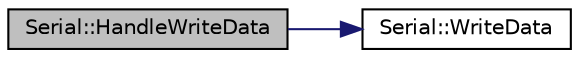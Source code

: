 digraph "Serial::HandleWriteData"
{
 // LATEX_PDF_SIZE
  edge [fontname="Helvetica",fontsize="10",labelfontname="Helvetica",labelfontsize="10"];
  node [fontname="Helvetica",fontsize="10",shape=record];
  rankdir="LR";
  Node1 [label="Serial::HandleWriteData",height=0.2,width=0.4,color="black", fillcolor="grey75", style="filled", fontcolor="black",tooltip="Handles the write data described by data"];
  Node1 -> Node2 [color="midnightblue",fontsize="10",style="solid",fontname="Helvetica"];
  Node2 [label="Serial::WriteData",height=0.2,width=0.4,color="black", fillcolor="white", style="filled",URL="$d3/d7b/a00986.html#a47aacc9b0bfa3b77a5a3551e17a9ea4f",tooltip="Writes a data"];
}
